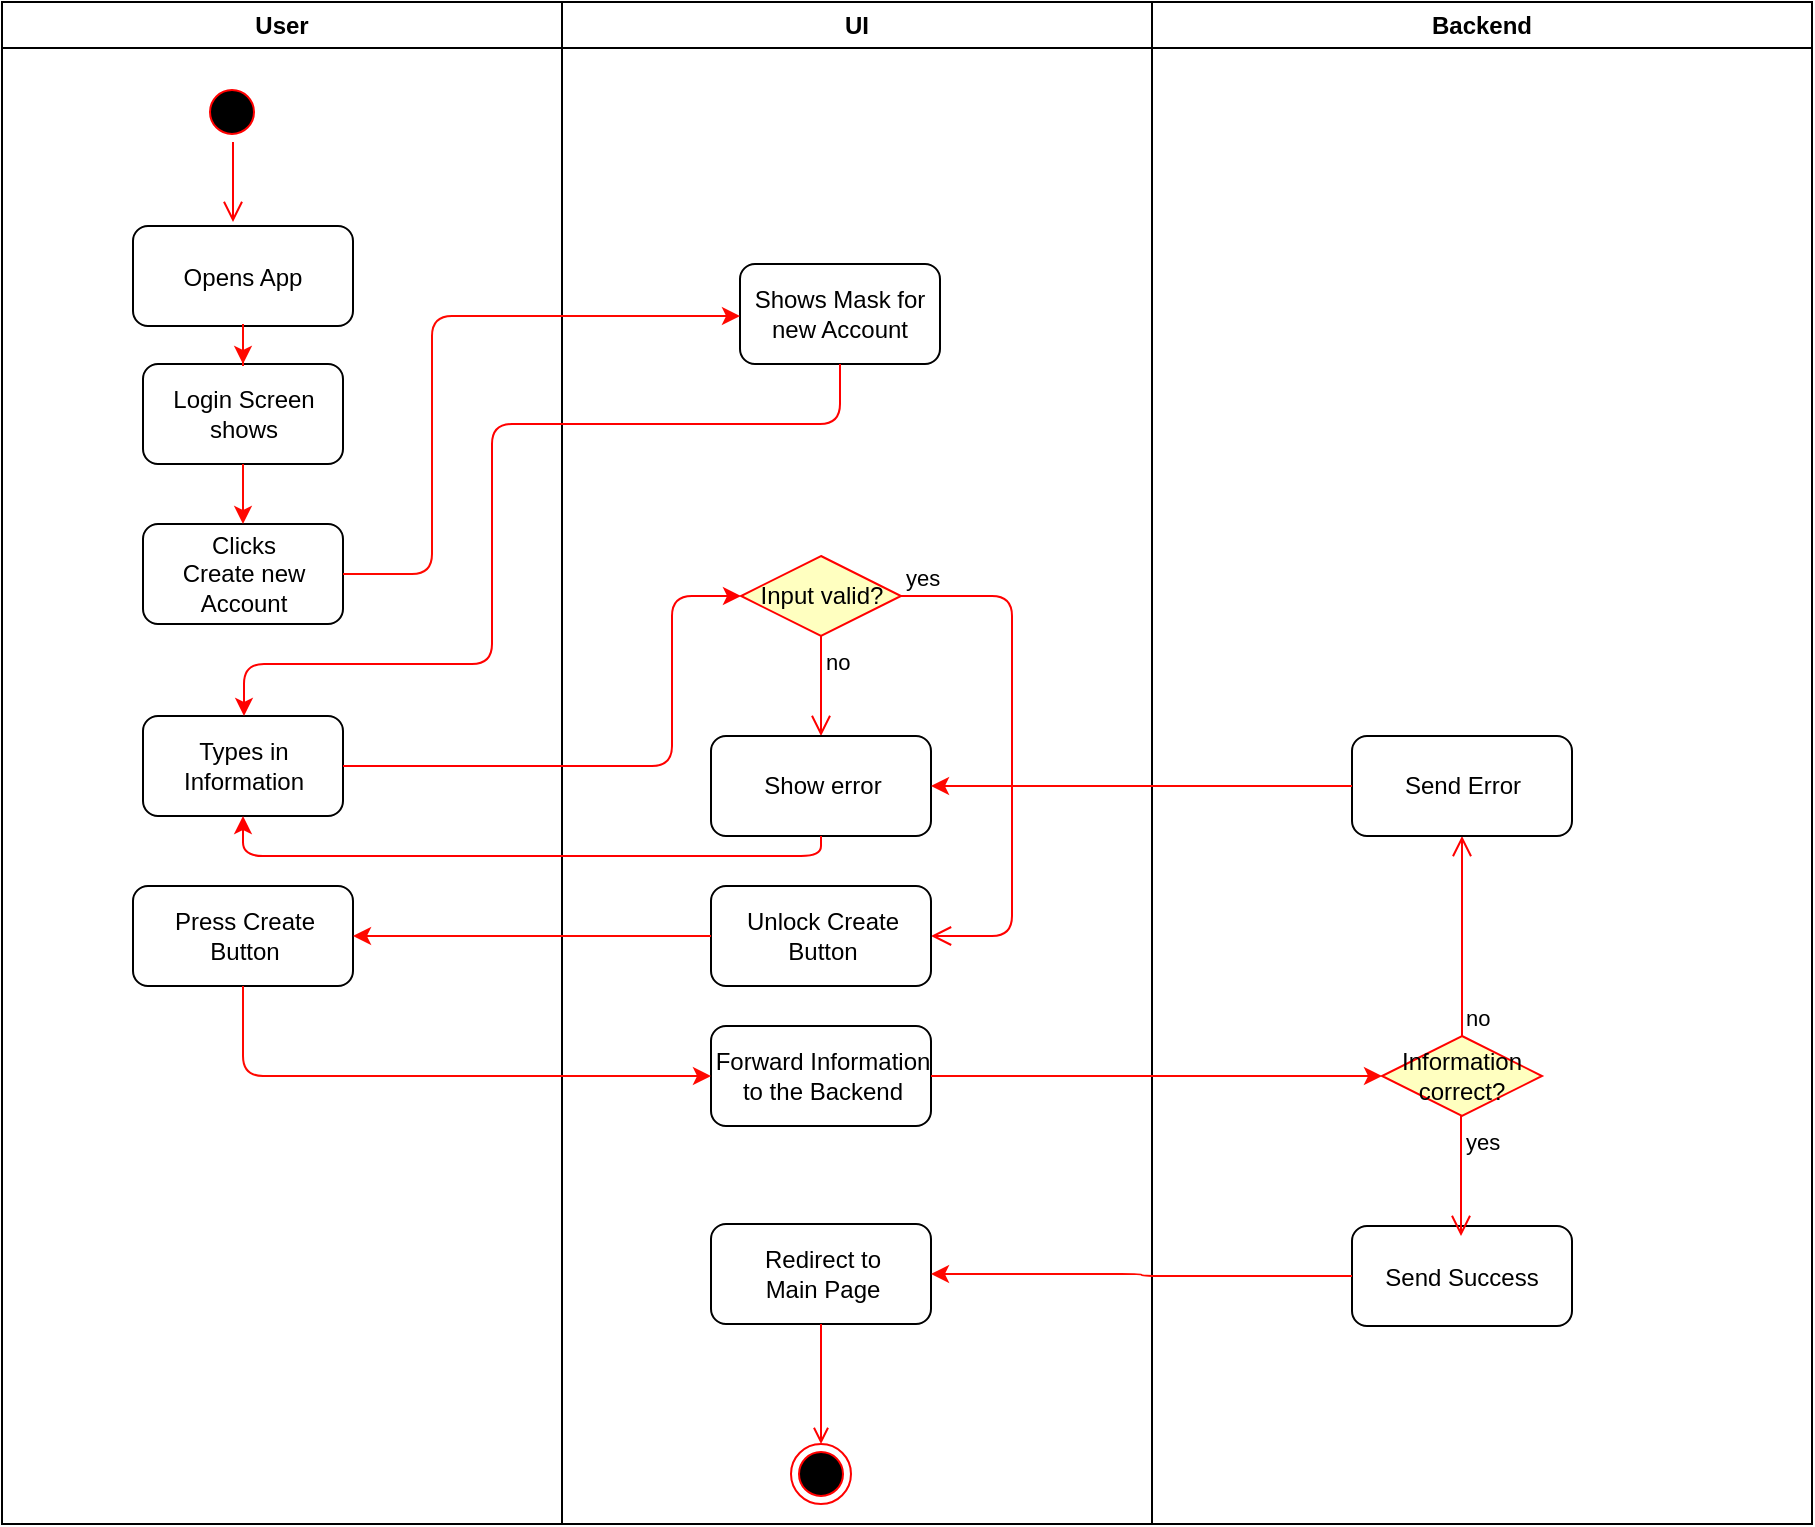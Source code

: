 <mxfile version="12.2.9" type="device" pages="1"><diagram name="Page-1" id="e7e014a7-5840-1c2e-5031-d8a46d1fe8dd"><mxGraphModel dx="865" dy="479" grid="1" gridSize="10" guides="1" tooltips="1" connect="1" arrows="1" fold="1" page="1" pageScale="1" pageWidth="1169" pageHeight="826" background="#ffffff" math="0" shadow="0"><root><mxCell id="0"/><mxCell id="1" parent="0"/><mxCell id="2" value="User" style="swimlane;whiteSpace=wrap;startSize=23;" parent="1" vertex="1"><mxGeometry x="165" y="39" width="280" height="761" as="geometry"><mxRectangle x="164.5" y="128" width="80" height="23" as="alternateBounds"/></mxGeometry></mxCell><mxCell id="5" value="" style="ellipse;shape=startState;fillColor=#000000;strokeColor=#ff0000;" parent="2" vertex="1"><mxGeometry x="100" y="40" width="30" height="30" as="geometry"/></mxCell><mxCell id="6" value="" style="edgeStyle=elbowEdgeStyle;elbow=horizontal;verticalAlign=bottom;endArrow=open;endSize=8;strokeColor=#FF0000;endFill=1;rounded=0" parent="2" source="5" edge="1"><mxGeometry x="100" y="40" as="geometry"><mxPoint x="115.5" y="110" as="targetPoint"/></mxGeometry></mxCell><mxCell id="fN6m7RhJpCktrAcuOmL_-42" value="Opens App" style="rounded=1;" parent="2" vertex="1"><mxGeometry x="65.5" y="112" width="110" height="50" as="geometry"/></mxCell><mxCell id="fN6m7RhJpCktrAcuOmL_-43" value="Login Screen shows" style="rounded=1;whiteSpace=wrap;html=1;" parent="2" vertex="1"><mxGeometry x="70.5" y="181" width="100" height="50" as="geometry"/></mxCell><mxCell id="fN6m7RhJpCktrAcuOmL_-44" value="" style="edgeStyle=orthogonalEdgeStyle;rounded=0;orthogonalLoop=1;jettySize=auto;html=1;strokeColor=#FF0800;" parent="2" source="fN6m7RhJpCktrAcuOmL_-42" target="fN6m7RhJpCktrAcuOmL_-43" edge="1"><mxGeometry relative="1" as="geometry"/></mxCell><mxCell id="fN6m7RhJpCktrAcuOmL_-45" value="&lt;div&gt;Clicks &lt;br&gt;&lt;/div&gt;&lt;div&gt;Create new Account&lt;br&gt;&lt;/div&gt;" style="rounded=1;whiteSpace=wrap;html=1;" parent="2" vertex="1"><mxGeometry x="70.5" y="261" width="100" height="50" as="geometry"/></mxCell><mxCell id="fN6m7RhJpCktrAcuOmL_-46" value="" style="edgeStyle=orthogonalEdgeStyle;rounded=0;orthogonalLoop=1;jettySize=auto;html=1;strokeColor=#FF0800;" parent="2" source="fN6m7RhJpCktrAcuOmL_-43" target="fN6m7RhJpCktrAcuOmL_-45" edge="1"><mxGeometry relative="1" as="geometry"/></mxCell><mxCell id="fN6m7RhJpCktrAcuOmL_-63" value="&lt;div&gt;Press Create &lt;br&gt;&lt;/div&gt;&lt;div&gt;Button&lt;/div&gt;" style="html=1;rounded=1;" parent="2" vertex="1"><mxGeometry x="65.5" y="442" width="110" height="50" as="geometry"/></mxCell><mxCell id="1BlfUR8cA-86ZXhCD4PN-42" value="&lt;div&gt;Types in &lt;br&gt;&lt;/div&gt;&lt;div&gt;Information&lt;br&gt;&lt;/div&gt;" style="rounded=1;whiteSpace=wrap;html=1;" vertex="1" parent="2"><mxGeometry x="70.5" y="357" width="100" height="50" as="geometry"/></mxCell><mxCell id="3" value="UI" style="swimlane;whiteSpace=wrap" parent="1" vertex="1"><mxGeometry x="445" y="39" width="295" height="761" as="geometry"/></mxCell><mxCell id="fN6m7RhJpCktrAcuOmL_-47" value="Input valid?" style="rhombus;whiteSpace=wrap;html=1;fillColor=#ffffc0;strokeColor=#ff0000;" parent="3" vertex="1"><mxGeometry x="89.5" y="277" width="80" height="40" as="geometry"/></mxCell><mxCell id="fN6m7RhJpCktrAcuOmL_-48" value="yes" style="edgeStyle=orthogonalEdgeStyle;html=1;align=left;verticalAlign=bottom;endArrow=open;endSize=8;strokeColor=#ff0000;entryX=1;entryY=0.5;entryDx=0;entryDy=0;" parent="3" source="fN6m7RhJpCktrAcuOmL_-47" target="fN6m7RhJpCktrAcuOmL_-62" edge="1"><mxGeometry x="-1" relative="1" as="geometry"><mxPoint x="229.5" y="282" as="targetPoint"/><Array as="points"><mxPoint x="225" y="297"/><mxPoint x="225" y="467"/></Array></mxGeometry></mxCell><mxCell id="fN6m7RhJpCktrAcuOmL_-49" value="no" style="edgeStyle=orthogonalEdgeStyle;html=1;align=left;verticalAlign=top;endArrow=open;endSize=8;strokeColor=#ff0000;entryX=0.5;entryY=0;entryDx=0;entryDy=0;" parent="3" source="fN6m7RhJpCktrAcuOmL_-47" target="fN6m7RhJpCktrAcuOmL_-51" edge="1"><mxGeometry x="-1" relative="1" as="geometry"><mxPoint x="89.5" y="357" as="targetPoint"/></mxGeometry></mxCell><mxCell id="fN6m7RhJpCktrAcuOmL_-51" value="Show error" style="html=1;rounded=1;" parent="3" vertex="1"><mxGeometry x="74.5" y="367" width="110" height="50" as="geometry"/></mxCell><mxCell id="fN6m7RhJpCktrAcuOmL_-62" value="&lt;div&gt;Unlock Create &lt;br&gt;&lt;/div&gt;&lt;div&gt;Button&lt;/div&gt;" style="html=1;rounded=1;" parent="3" vertex="1"><mxGeometry x="74.5" y="442" width="110" height="50" as="geometry"/></mxCell><mxCell id="fN6m7RhJpCktrAcuOmL_-65" value="&lt;div&gt;Forward Information&lt;/div&gt;&lt;div&gt; to the Backend&lt;/div&gt;" style="html=1;rounded=1;" parent="3" vertex="1"><mxGeometry x="74.5" y="512" width="110" height="50" as="geometry"/></mxCell><mxCell id="fN6m7RhJpCktrAcuOmL_-74" value="&lt;div&gt;Redirect to &lt;br&gt;&lt;/div&gt;&lt;div&gt;Main Page&lt;/div&gt;" style="html=1;rounded=1;" parent="3" vertex="1"><mxGeometry x="74.5" y="611" width="110" height="50" as="geometry"/></mxCell><mxCell id="38" value="" style="ellipse;shape=endState;fillColor=#000000;strokeColor=#ff0000" parent="3" vertex="1"><mxGeometry x="114.5" y="721" width="30" height="30" as="geometry"/></mxCell><mxCell id="39" value="" style="endArrow=open;strokeColor=#FF0000;endFill=1;rounded=0;exitX=0.5;exitY=1;exitDx=0;exitDy=0;" parent="3" source="fN6m7RhJpCktrAcuOmL_-74" target="38" edge="1"><mxGeometry relative="1" as="geometry"/></mxCell><mxCell id="1BlfUR8cA-86ZXhCD4PN-41" value="Shows Mask for new Account" style="rounded=1;whiteSpace=wrap;html=1;" vertex="1" parent="3"><mxGeometry x="89" y="131" width="100" height="50" as="geometry"/></mxCell><mxCell id="4" value="Backend" style="swimlane;whiteSpace=wrap" parent="1" vertex="1"><mxGeometry x="740" y="39" width="330" height="761" as="geometry"/></mxCell><mxCell id="33" value="Send Success" style="rounded=1;" parent="4" vertex="1"><mxGeometry x="100" y="612" width="110" height="50" as="geometry"/></mxCell><mxCell id="fN6m7RhJpCktrAcuOmL_-67" value="Information correct?" style="rhombus;whiteSpace=wrap;html=1;fillColor=#ffffc0;strokeColor=#ff0000;" parent="4" vertex="1"><mxGeometry x="115" y="517" width="80" height="40" as="geometry"/></mxCell><mxCell id="fN6m7RhJpCktrAcuOmL_-68" value="no" style="edgeStyle=orthogonalEdgeStyle;html=1;align=left;verticalAlign=bottom;endArrow=open;endSize=8;strokeColor=#ff0000;entryX=0.5;entryY=1;entryDx=0;entryDy=0;" parent="4" source="fN6m7RhJpCktrAcuOmL_-67" target="fN6m7RhJpCktrAcuOmL_-72" edge="1"><mxGeometry x="-1" relative="1" as="geometry"><mxPoint x="294.5" y="537" as="targetPoint"/></mxGeometry></mxCell><mxCell id="fN6m7RhJpCktrAcuOmL_-69" value="yes" style="edgeStyle=orthogonalEdgeStyle;html=1;align=left;verticalAlign=top;endArrow=open;endSize=8;strokeColor=#ff0000;" parent="4" source="fN6m7RhJpCktrAcuOmL_-67" edge="1"><mxGeometry x="-1" relative="1" as="geometry"><mxPoint x="154.5" y="617" as="targetPoint"/></mxGeometry></mxCell><mxCell id="fN6m7RhJpCktrAcuOmL_-72" value="Send Error" style="html=1;rounded=1;" parent="4" vertex="1"><mxGeometry x="100" y="367" width="110" height="50" as="geometry"/></mxCell><mxCell id="fN6m7RhJpCktrAcuOmL_-50" style="edgeStyle=orthogonalEdgeStyle;rounded=1;orthogonalLoop=1;jettySize=auto;html=1;strokeColor=#FF0800;entryX=0;entryY=0.5;entryDx=0;entryDy=0;exitX=1;exitY=0.5;exitDx=0;exitDy=0;" parent="1" source="fN6m7RhJpCktrAcuOmL_-45" edge="1"><mxGeometry relative="1" as="geometry"><mxPoint x="335.5" y="337" as="sourcePoint"/><mxPoint x="534" y="196" as="targetPoint"/><Array as="points"><mxPoint x="380" y="325"/><mxPoint x="380" y="196"/></Array></mxGeometry></mxCell><mxCell id="fN6m7RhJpCktrAcuOmL_-64" value="" style="edgeStyle=orthogonalEdgeStyle;rounded=0;orthogonalLoop=1;jettySize=auto;html=1;strokeColor=#FF0800;" parent="1" source="fN6m7RhJpCktrAcuOmL_-62" target="fN6m7RhJpCktrAcuOmL_-63" edge="1"><mxGeometry relative="1" as="geometry"><Array as="points"><mxPoint x="300" y="520"/><mxPoint x="300" y="520"/></Array></mxGeometry></mxCell><mxCell id="fN6m7RhJpCktrAcuOmL_-66" value="" style="edgeStyle=orthogonalEdgeStyle;rounded=1;orthogonalLoop=1;jettySize=auto;html=1;strokeColor=#FF0800;" parent="1" source="fN6m7RhJpCktrAcuOmL_-63" target="fN6m7RhJpCktrAcuOmL_-65" edge="1"><mxGeometry relative="1" as="geometry"><Array as="points"><mxPoint x="285" y="576"/></Array></mxGeometry></mxCell><mxCell id="fN6m7RhJpCktrAcuOmL_-70" value="" style="edgeStyle=orthogonalEdgeStyle;rounded=1;orthogonalLoop=1;jettySize=auto;html=1;strokeColor=#FF0800;" parent="1" source="fN6m7RhJpCktrAcuOmL_-65" target="fN6m7RhJpCktrAcuOmL_-67" edge="1"><mxGeometry relative="1" as="geometry"/></mxCell><mxCell id="fN6m7RhJpCktrAcuOmL_-73" style="edgeStyle=orthogonalEdgeStyle;rounded=1;orthogonalLoop=1;jettySize=auto;html=1;strokeColor=#FF0800;entryX=1;entryY=0.5;entryDx=0;entryDy=0;" parent="1" source="fN6m7RhJpCktrAcuOmL_-72" target="fN6m7RhJpCktrAcuOmL_-51" edge="1"><mxGeometry relative="1" as="geometry"><mxPoint x="629" y="438" as="targetPoint"/></mxGeometry></mxCell><mxCell id="fN6m7RhJpCktrAcuOmL_-75" value="" style="edgeStyle=orthogonalEdgeStyle;rounded=1;orthogonalLoop=1;jettySize=auto;html=1;strokeColor=#FF0800;" parent="1" source="33" target="fN6m7RhJpCktrAcuOmL_-74" edge="1"><mxGeometry relative="1" as="geometry"/></mxCell><mxCell id="1BlfUR8cA-86ZXhCD4PN-43" style="edgeStyle=orthogonalEdgeStyle;rounded=1;orthogonalLoop=1;jettySize=auto;html=1;strokeColor=#FF0000;exitX=0.5;exitY=1;exitDx=0;exitDy=0;" edge="1" parent="1" source="1BlfUR8cA-86ZXhCD4PN-41" target="1BlfUR8cA-86ZXhCD4PN-42"><mxGeometry relative="1" as="geometry"><Array as="points"><mxPoint x="584" y="250"/><mxPoint x="410" y="250"/><mxPoint x="410" y="370"/><mxPoint x="286" y="370"/></Array></mxGeometry></mxCell><mxCell id="1BlfUR8cA-86ZXhCD4PN-44" style="edgeStyle=orthogonalEdgeStyle;rounded=1;orthogonalLoop=1;jettySize=auto;html=1;entryX=0;entryY=0.5;entryDx=0;entryDy=0;strokeColor=#FF0000;" edge="1" parent="1" source="1BlfUR8cA-86ZXhCD4PN-42" target="fN6m7RhJpCktrAcuOmL_-47"><mxGeometry relative="1" as="geometry"><Array as="points"><mxPoint x="500" y="421"/><mxPoint x="500" y="336"/></Array></mxGeometry></mxCell><mxCell id="1BlfUR8cA-86ZXhCD4PN-45" style="edgeStyle=orthogonalEdgeStyle;rounded=1;orthogonalLoop=1;jettySize=auto;html=1;entryX=0.5;entryY=1;entryDx=0;entryDy=0;strokeColor=#FF0000;" edge="1" parent="1" source="fN6m7RhJpCktrAcuOmL_-51" target="1BlfUR8cA-86ZXhCD4PN-42"><mxGeometry relative="1" as="geometry"><Array as="points"><mxPoint x="575" y="466"/><mxPoint x="286" y="466"/></Array></mxGeometry></mxCell></root></mxGraphModel></diagram></mxfile>